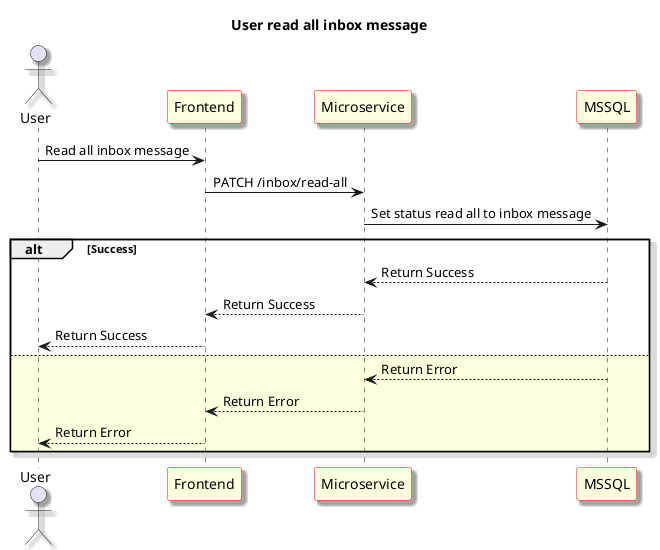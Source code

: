 @startuml User read all inbox message
skinparam shadowing true
skinparam sequence {
	ParticipantBackgroundColor LightYellow
	ParticipantBorderColor red
}
Title: User read all inbox message
actor "User" as User1
participant "Frontend" as Frontend
participant "Microservice" as Microservice
participant "MSSQL" as Database

User1 -> Frontend: Read all inbox message

Frontend -> Microservice: PATCH /inbox/read-all

Microservice -> Database: Set status read all to inbox message

alt Success

Microservice <-- Database: Return Success

Frontend <-- Microservice: Return Success

User1 <-- Frontend: Return Success

else #LightYellow

Microservice <-- Database: Return Error

Frontend <-- Microservice: Return Error

User1 <-- Frontend: Return Error

end

@enduml